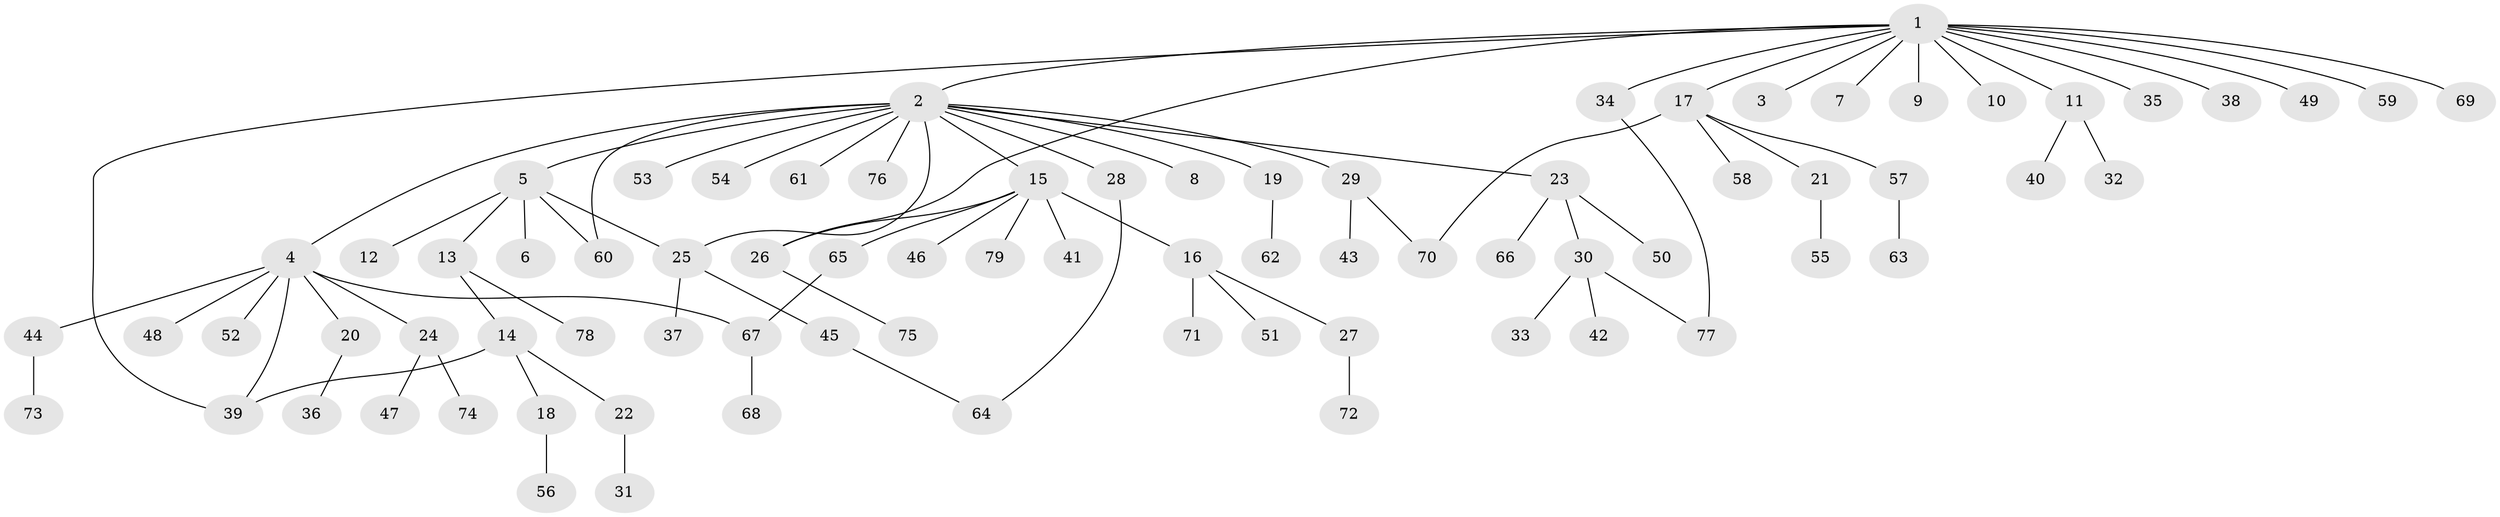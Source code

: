 // coarse degree distribution, {14: 0.034482758620689655, 1: 0.5862068965517241, 8: 0.017241379310344827, 5: 0.017241379310344827, 2: 0.1724137931034483, 3: 0.10344827586206896, 4: 0.05172413793103448, 7: 0.017241379310344827}
// Generated by graph-tools (version 1.1) at 2025/41/03/06/25 10:41:50]
// undirected, 79 vertices, 87 edges
graph export_dot {
graph [start="1"]
  node [color=gray90,style=filled];
  1;
  2;
  3;
  4;
  5;
  6;
  7;
  8;
  9;
  10;
  11;
  12;
  13;
  14;
  15;
  16;
  17;
  18;
  19;
  20;
  21;
  22;
  23;
  24;
  25;
  26;
  27;
  28;
  29;
  30;
  31;
  32;
  33;
  34;
  35;
  36;
  37;
  38;
  39;
  40;
  41;
  42;
  43;
  44;
  45;
  46;
  47;
  48;
  49;
  50;
  51;
  52;
  53;
  54;
  55;
  56;
  57;
  58;
  59;
  60;
  61;
  62;
  63;
  64;
  65;
  66;
  67;
  68;
  69;
  70;
  71;
  72;
  73;
  74;
  75;
  76;
  77;
  78;
  79;
  1 -- 2;
  1 -- 3;
  1 -- 7;
  1 -- 9;
  1 -- 10;
  1 -- 11;
  1 -- 17;
  1 -- 26;
  1 -- 34;
  1 -- 35;
  1 -- 38;
  1 -- 39;
  1 -- 49;
  1 -- 59;
  1 -- 69;
  2 -- 4;
  2 -- 5;
  2 -- 8;
  2 -- 15;
  2 -- 19;
  2 -- 23;
  2 -- 25;
  2 -- 28;
  2 -- 29;
  2 -- 53;
  2 -- 54;
  2 -- 60;
  2 -- 61;
  2 -- 76;
  4 -- 20;
  4 -- 24;
  4 -- 39;
  4 -- 44;
  4 -- 48;
  4 -- 52;
  4 -- 67;
  5 -- 6;
  5 -- 12;
  5 -- 13;
  5 -- 25;
  5 -- 60;
  11 -- 32;
  11 -- 40;
  13 -- 14;
  13 -- 78;
  14 -- 18;
  14 -- 22;
  14 -- 39;
  15 -- 16;
  15 -- 26;
  15 -- 41;
  15 -- 46;
  15 -- 65;
  15 -- 79;
  16 -- 27;
  16 -- 51;
  16 -- 71;
  17 -- 21;
  17 -- 57;
  17 -- 58;
  17 -- 70;
  18 -- 56;
  19 -- 62;
  20 -- 36;
  21 -- 55;
  22 -- 31;
  23 -- 30;
  23 -- 50;
  23 -- 66;
  24 -- 47;
  24 -- 74;
  25 -- 37;
  25 -- 45;
  26 -- 75;
  27 -- 72;
  28 -- 64;
  29 -- 43;
  29 -- 70;
  30 -- 33;
  30 -- 42;
  30 -- 77;
  34 -- 77;
  44 -- 73;
  45 -- 64;
  57 -- 63;
  65 -- 67;
  67 -- 68;
}
